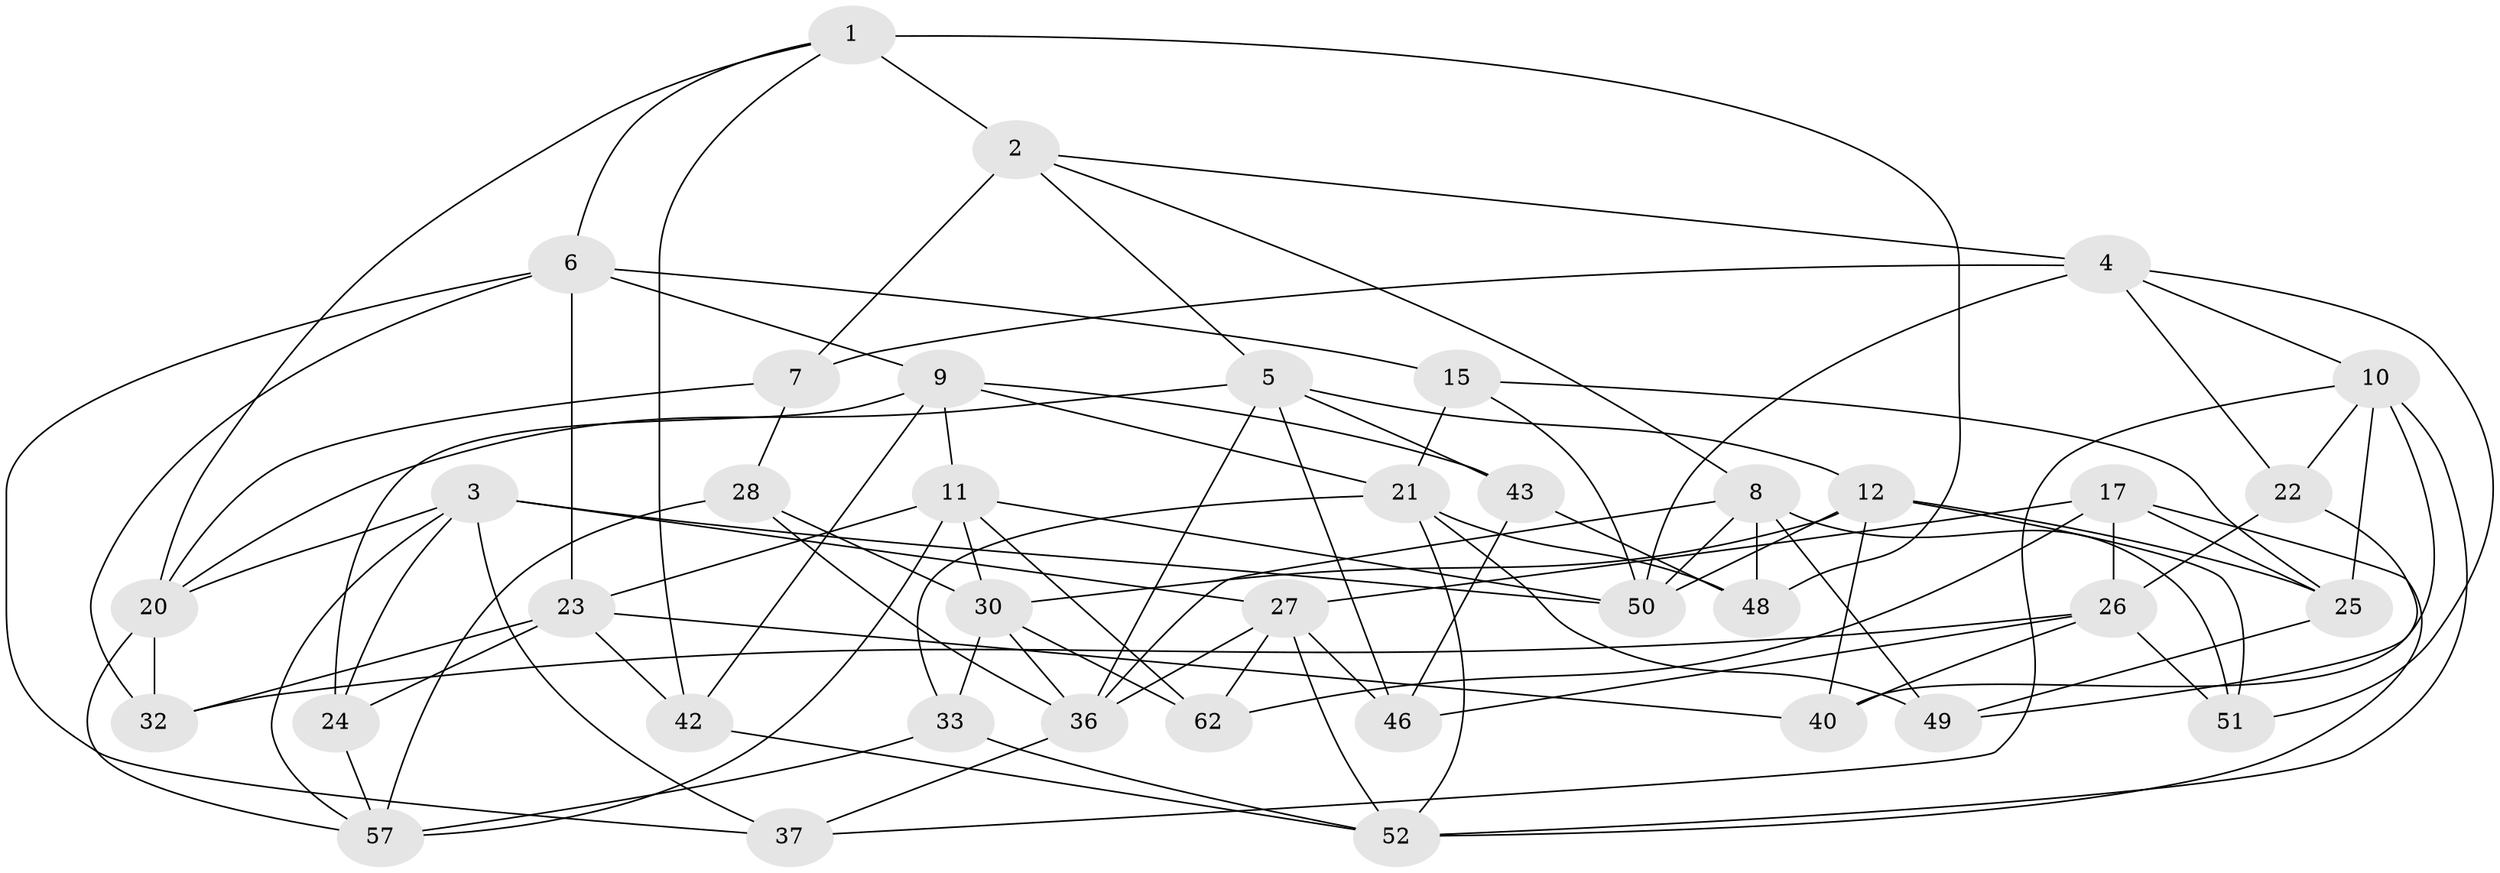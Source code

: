 // Generated by graph-tools (version 1.1) at 2025/52/02/27/25 19:52:32]
// undirected, 39 vertices, 99 edges
graph export_dot {
graph [start="1"]
  node [color=gray90,style=filled];
  1 [super="+13"];
  2 [super="+59"];
  3 [super="+18"];
  4 [super="+16"];
  5 [super="+38"];
  6 [super="+41"];
  7;
  8 [super="+58"];
  9 [super="+19"];
  10 [super="+54"];
  11 [super="+29"];
  12 [super="+14"];
  15;
  17 [super="+39"];
  20 [super="+44"];
  21 [super="+47"];
  22;
  23 [super="+53"];
  24;
  25 [super="+45"];
  26 [super="+35"];
  27 [super="+31"];
  28;
  30 [super="+34"];
  32;
  33;
  36 [super="+55"];
  37;
  40;
  42;
  43;
  46;
  48;
  49;
  50 [super="+61"];
  51;
  52 [super="+56"];
  57 [super="+60"];
  62;
  1 -- 2 [weight=2];
  1 -- 48;
  1 -- 42;
  1 -- 6;
  1 -- 20;
  2 -- 5;
  2 -- 4;
  2 -- 7;
  2 -- 8;
  3 -- 24;
  3 -- 20;
  3 -- 27;
  3 -- 50;
  3 -- 37;
  3 -- 57;
  4 -- 7;
  4 -- 50;
  4 -- 10;
  4 -- 51;
  4 -- 22;
  5 -- 46;
  5 -- 43;
  5 -- 12;
  5 -- 20;
  5 -- 36;
  6 -- 37;
  6 -- 32;
  6 -- 23;
  6 -- 9;
  6 -- 15;
  7 -- 20;
  7 -- 28;
  8 -- 49;
  8 -- 48;
  8 -- 36;
  8 -- 51;
  8 -- 50;
  9 -- 24;
  9 -- 42;
  9 -- 43;
  9 -- 11;
  9 -- 21;
  10 -- 40;
  10 -- 25;
  10 -- 37;
  10 -- 22;
  10 -- 52;
  11 -- 62;
  11 -- 50;
  11 -- 23;
  11 -- 57;
  11 -- 30;
  12 -- 40;
  12 -- 51;
  12 -- 50;
  12 -- 30;
  12 -- 25;
  15 -- 50;
  15 -- 21;
  15 -- 25;
  17 -- 62;
  17 -- 25 [weight=2];
  17 -- 26;
  17 -- 52;
  17 -- 27;
  20 -- 57;
  20 -- 32;
  21 -- 48;
  21 -- 52;
  21 -- 33;
  21 -- 49;
  22 -- 49;
  22 -- 26;
  23 -- 32;
  23 -- 24;
  23 -- 42;
  23 -- 40;
  24 -- 57;
  25 -- 49;
  26 -- 40;
  26 -- 46;
  26 -- 32;
  26 -- 51;
  27 -- 62;
  27 -- 52;
  27 -- 36;
  27 -- 46;
  28 -- 36;
  28 -- 57;
  28 -- 30;
  30 -- 36;
  30 -- 62;
  30 -- 33;
  33 -- 57;
  33 -- 52;
  36 -- 37;
  42 -- 52;
  43 -- 46;
  43 -- 48;
}
